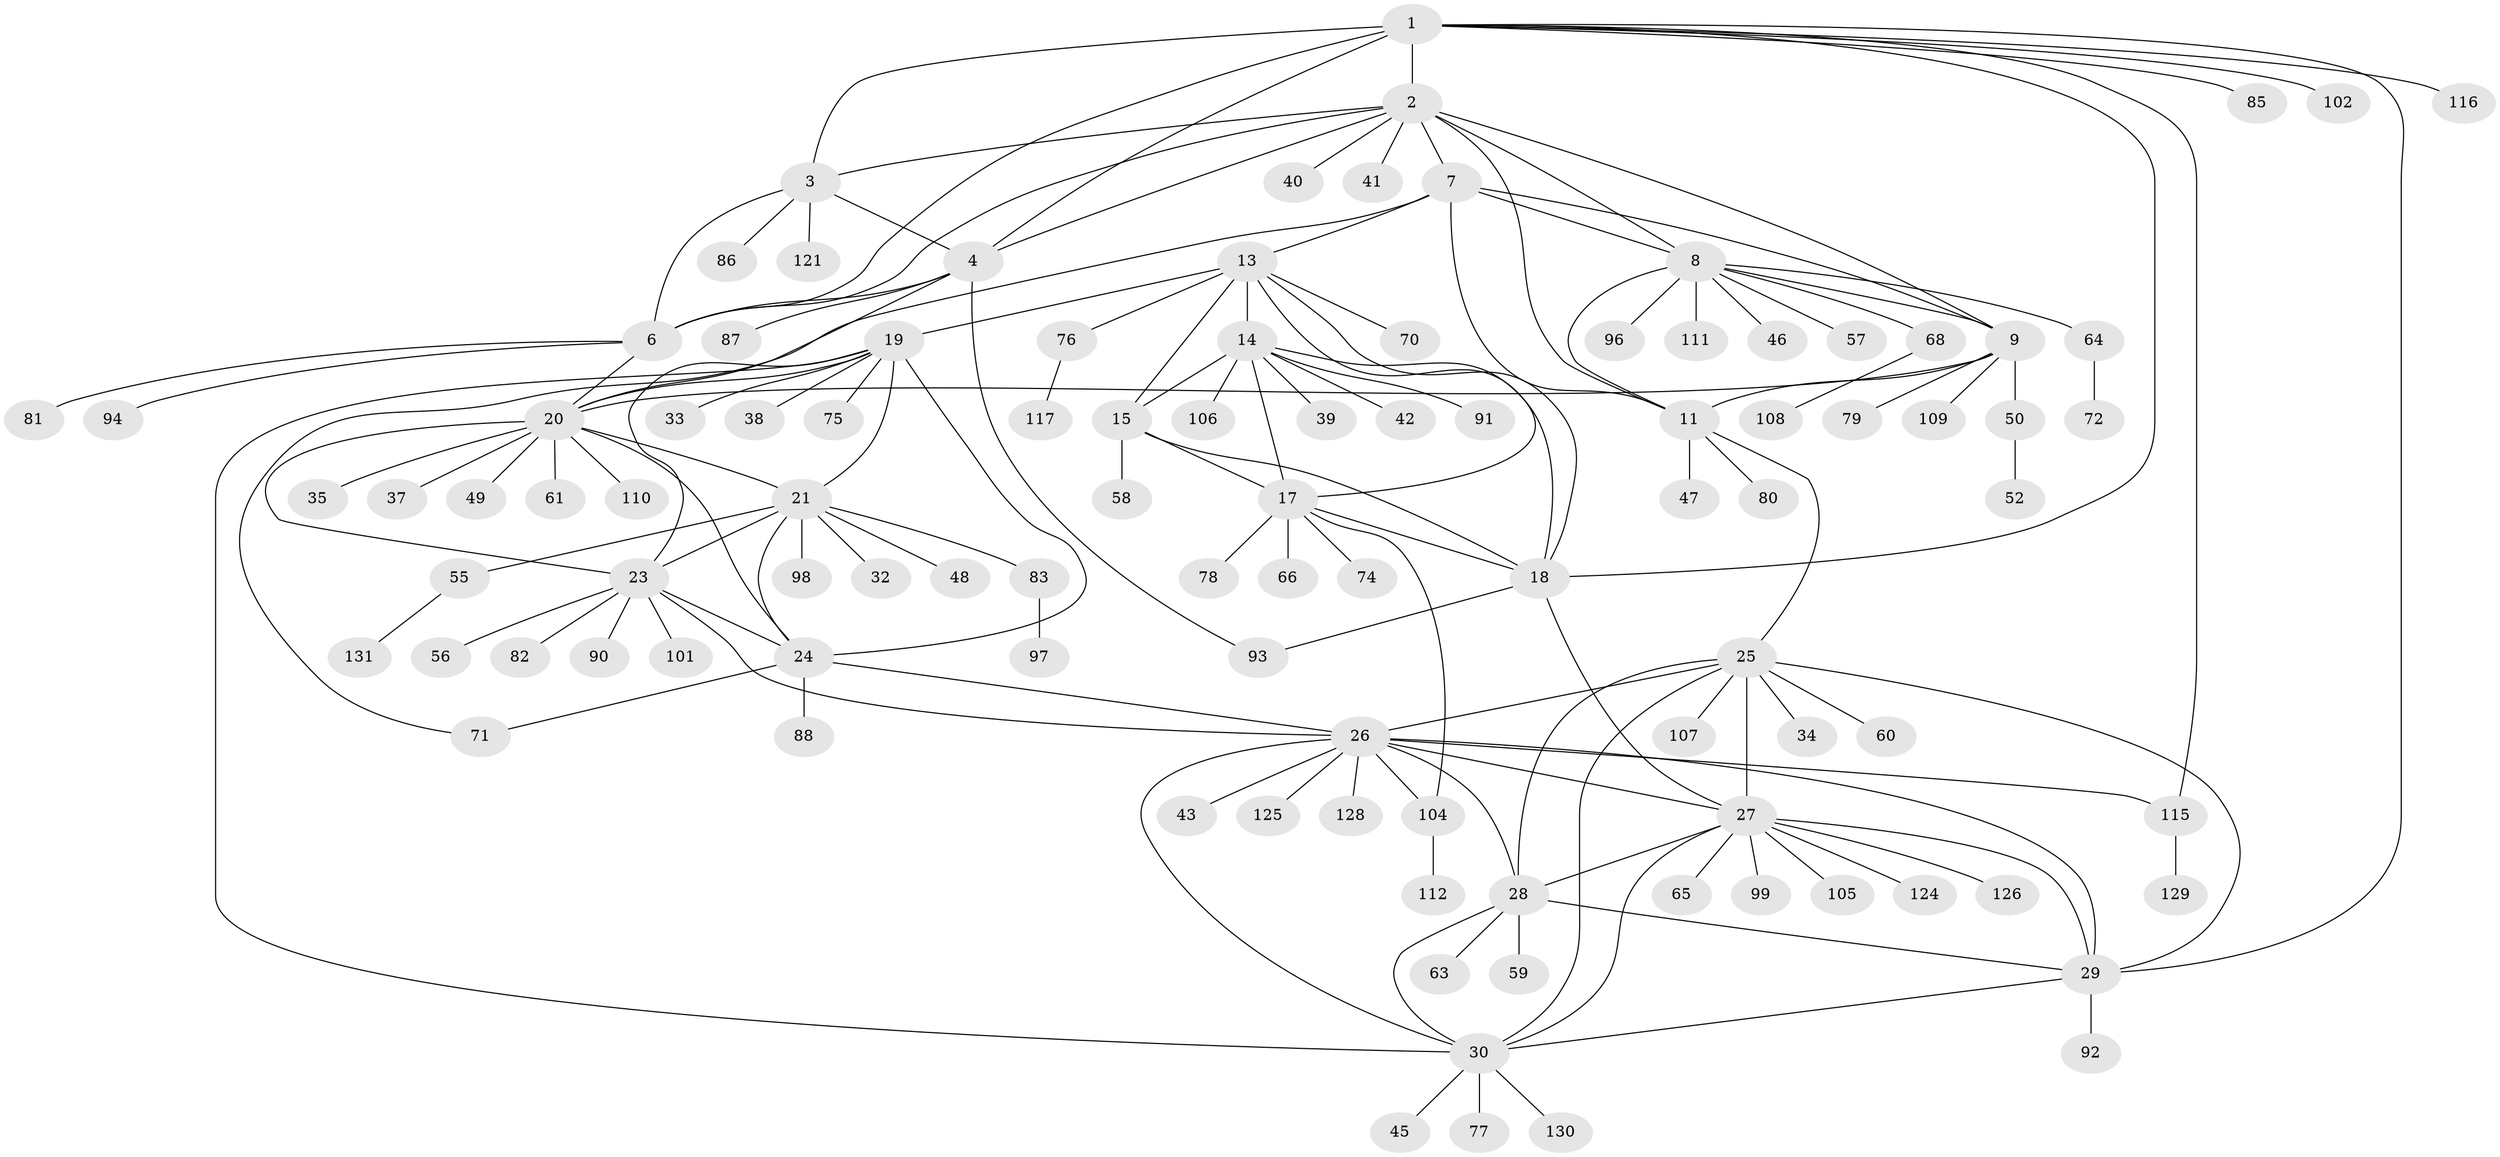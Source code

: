 // Generated by graph-tools (version 1.1) at 2025/52/02/27/25 19:52:14]
// undirected, 103 vertices, 149 edges
graph export_dot {
graph [start="1"]
  node [color=gray90,style=filled];
  1 [super="+5"];
  2 [super="+10"];
  3 [super="+118"];
  4 [super="+69"];
  6;
  7 [super="+53"];
  8 [super="+95"];
  9 [super="+89"];
  11 [super="+12"];
  13 [super="+67"];
  14 [super="+123"];
  15 [super="+16"];
  17 [super="+31"];
  18 [super="+103"];
  19 [super="+36"];
  20 [super="+44"];
  21 [super="+22"];
  23 [super="+119"];
  24 [super="+100"];
  25;
  26 [super="+120"];
  27 [super="+84"];
  28 [super="+113"];
  29 [super="+51"];
  30 [super="+54"];
  32;
  33;
  34;
  35;
  37;
  38;
  39;
  40;
  41;
  42;
  43;
  45;
  46;
  47 [super="+62"];
  48;
  49 [super="+127"];
  50 [super="+73"];
  52;
  55 [super="+114"];
  56;
  57;
  58;
  59;
  60;
  61;
  63;
  64;
  65;
  66;
  68;
  70;
  71 [super="+122"];
  72;
  74;
  75;
  76;
  77;
  78;
  79;
  80;
  81;
  82;
  83;
  85;
  86;
  87;
  88;
  90;
  91;
  92;
  93;
  94;
  96;
  97;
  98;
  99;
  101;
  102;
  104;
  105;
  106;
  107;
  108;
  109;
  110;
  111;
  112;
  115;
  116;
  117;
  121;
  124;
  125;
  126;
  128;
  129;
  130;
  131;
  1 -- 2 [weight=2];
  1 -- 3 [weight=2];
  1 -- 4 [weight=2];
  1 -- 6 [weight=2];
  1 -- 102;
  1 -- 18;
  1 -- 115;
  1 -- 116;
  1 -- 85;
  1 -- 29;
  2 -- 3;
  2 -- 4;
  2 -- 6;
  2 -- 41;
  2 -- 7;
  2 -- 8;
  2 -- 9;
  2 -- 40;
  2 -- 11 [weight=2];
  3 -- 4;
  3 -- 6;
  3 -- 86;
  3 -- 121;
  4 -- 6;
  4 -- 20;
  4 -- 87;
  4 -- 93;
  6 -- 81;
  6 -- 94;
  6 -- 20;
  7 -- 8;
  7 -- 9;
  7 -- 11 [weight=2];
  7 -- 13;
  7 -- 71;
  8 -- 9;
  8 -- 11 [weight=2];
  8 -- 46;
  8 -- 57;
  8 -- 64;
  8 -- 68;
  8 -- 96;
  8 -- 111;
  9 -- 11 [weight=2];
  9 -- 20;
  9 -- 50;
  9 -- 79;
  9 -- 109;
  11 -- 80;
  11 -- 25;
  11 -- 47;
  13 -- 14;
  13 -- 15 [weight=2];
  13 -- 17;
  13 -- 18;
  13 -- 19;
  13 -- 76;
  13 -- 70;
  14 -- 15 [weight=2];
  14 -- 17;
  14 -- 18;
  14 -- 39;
  14 -- 42;
  14 -- 91;
  14 -- 106;
  15 -- 17 [weight=2];
  15 -- 18 [weight=2];
  15 -- 58;
  17 -- 18;
  17 -- 66;
  17 -- 74;
  17 -- 78;
  17 -- 104;
  18 -- 27;
  18 -- 93;
  19 -- 20;
  19 -- 21 [weight=2];
  19 -- 23;
  19 -- 24;
  19 -- 33;
  19 -- 38;
  19 -- 75;
  19 -- 30;
  20 -- 21 [weight=2];
  20 -- 23;
  20 -- 24;
  20 -- 35;
  20 -- 37;
  20 -- 49;
  20 -- 61;
  20 -- 110;
  21 -- 23 [weight=2];
  21 -- 24 [weight=2];
  21 -- 32;
  21 -- 48;
  21 -- 55;
  21 -- 83;
  21 -- 98;
  23 -- 24;
  23 -- 26;
  23 -- 56;
  23 -- 82;
  23 -- 90;
  23 -- 101;
  24 -- 88;
  24 -- 26;
  24 -- 71;
  25 -- 26;
  25 -- 27;
  25 -- 28;
  25 -- 29;
  25 -- 30;
  25 -- 34;
  25 -- 60;
  25 -- 107;
  26 -- 27;
  26 -- 28;
  26 -- 29;
  26 -- 30;
  26 -- 43;
  26 -- 104;
  26 -- 125;
  26 -- 128;
  26 -- 115;
  27 -- 28;
  27 -- 29;
  27 -- 30;
  27 -- 65;
  27 -- 105;
  27 -- 124;
  27 -- 126;
  27 -- 99;
  28 -- 29;
  28 -- 30;
  28 -- 59;
  28 -- 63;
  29 -- 30;
  29 -- 92;
  30 -- 45;
  30 -- 130;
  30 -- 77;
  50 -- 52;
  55 -- 131;
  64 -- 72;
  68 -- 108;
  76 -- 117;
  83 -- 97;
  104 -- 112;
  115 -- 129;
}
